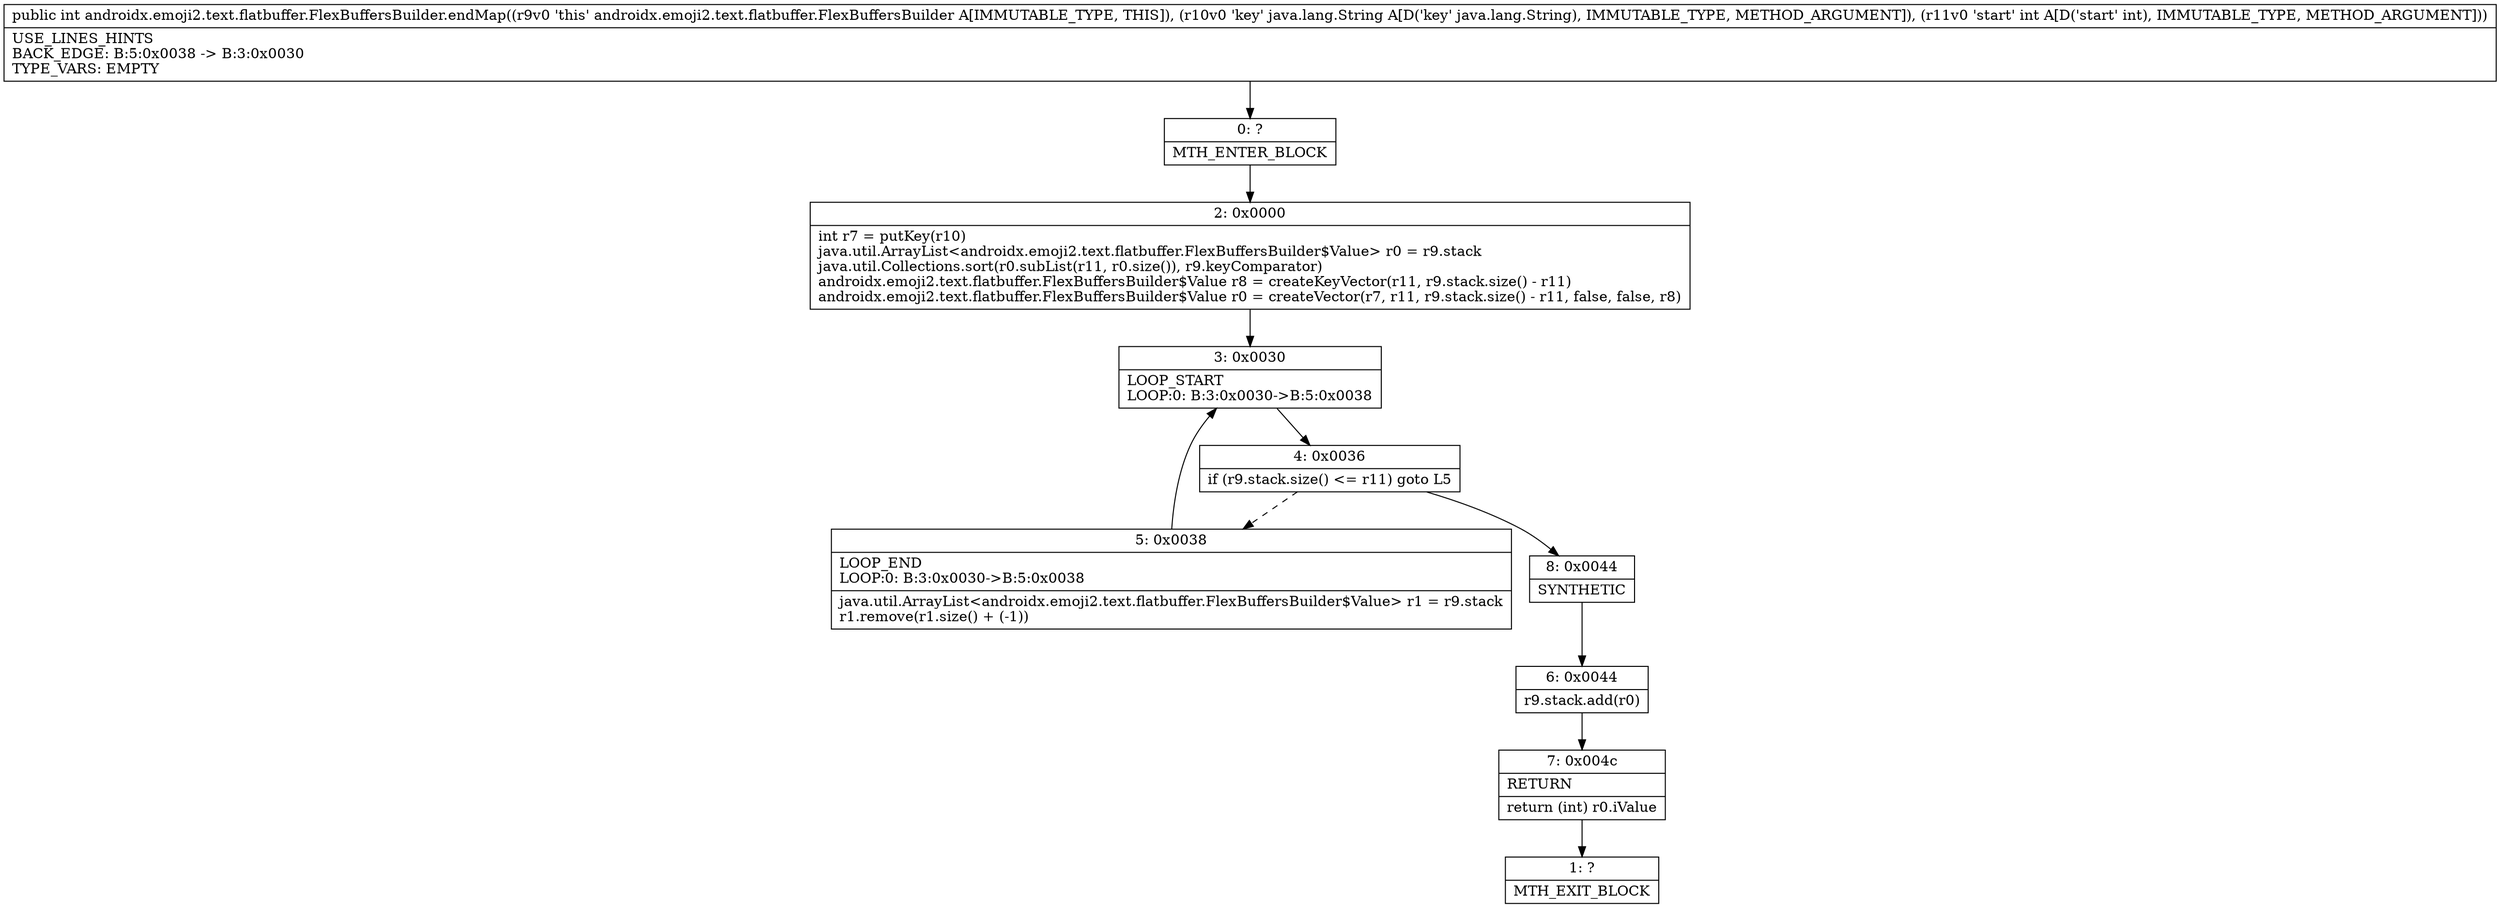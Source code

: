 digraph "CFG forandroidx.emoji2.text.flatbuffer.FlexBuffersBuilder.endMap(Ljava\/lang\/String;I)I" {
Node_0 [shape=record,label="{0\:\ ?|MTH_ENTER_BLOCK\l}"];
Node_2 [shape=record,label="{2\:\ 0x0000|int r7 = putKey(r10)\ljava.util.ArrayList\<androidx.emoji2.text.flatbuffer.FlexBuffersBuilder$Value\> r0 = r9.stack\ljava.util.Collections.sort(r0.subList(r11, r0.size()), r9.keyComparator)\landroidx.emoji2.text.flatbuffer.FlexBuffersBuilder$Value r8 = createKeyVector(r11, r9.stack.size() \- r11)\landroidx.emoji2.text.flatbuffer.FlexBuffersBuilder$Value r0 = createVector(r7, r11, r9.stack.size() \- r11, false, false, r8)\l}"];
Node_3 [shape=record,label="{3\:\ 0x0030|LOOP_START\lLOOP:0: B:3:0x0030\-\>B:5:0x0038\l}"];
Node_4 [shape=record,label="{4\:\ 0x0036|if (r9.stack.size() \<= r11) goto L5\l}"];
Node_5 [shape=record,label="{5\:\ 0x0038|LOOP_END\lLOOP:0: B:3:0x0030\-\>B:5:0x0038\l|java.util.ArrayList\<androidx.emoji2.text.flatbuffer.FlexBuffersBuilder$Value\> r1 = r9.stack\lr1.remove(r1.size() + (\-1))\l}"];
Node_8 [shape=record,label="{8\:\ 0x0044|SYNTHETIC\l}"];
Node_6 [shape=record,label="{6\:\ 0x0044|r9.stack.add(r0)\l}"];
Node_7 [shape=record,label="{7\:\ 0x004c|RETURN\l|return (int) r0.iValue\l}"];
Node_1 [shape=record,label="{1\:\ ?|MTH_EXIT_BLOCK\l}"];
MethodNode[shape=record,label="{public int androidx.emoji2.text.flatbuffer.FlexBuffersBuilder.endMap((r9v0 'this' androidx.emoji2.text.flatbuffer.FlexBuffersBuilder A[IMMUTABLE_TYPE, THIS]), (r10v0 'key' java.lang.String A[D('key' java.lang.String), IMMUTABLE_TYPE, METHOD_ARGUMENT]), (r11v0 'start' int A[D('start' int), IMMUTABLE_TYPE, METHOD_ARGUMENT]))  | USE_LINES_HINTS\lBACK_EDGE: B:5:0x0038 \-\> B:3:0x0030\lTYPE_VARS: EMPTY\l}"];
MethodNode -> Node_0;Node_0 -> Node_2;
Node_2 -> Node_3;
Node_3 -> Node_4;
Node_4 -> Node_5[style=dashed];
Node_4 -> Node_8;
Node_5 -> Node_3;
Node_8 -> Node_6;
Node_6 -> Node_7;
Node_7 -> Node_1;
}

